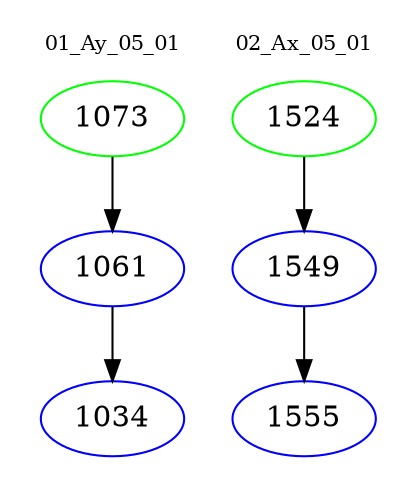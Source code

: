 digraph{
subgraph cluster_0 {
color = white
label = "01_Ay_05_01";
fontsize=10;
T0_1073 [label="1073", color="green"]
T0_1073 -> T0_1061 [color="black"]
T0_1061 [label="1061", color="blue"]
T0_1061 -> T0_1034 [color="black"]
T0_1034 [label="1034", color="blue"]
}
subgraph cluster_1 {
color = white
label = "02_Ax_05_01";
fontsize=10;
T1_1524 [label="1524", color="green"]
T1_1524 -> T1_1549 [color="black"]
T1_1549 [label="1549", color="blue"]
T1_1549 -> T1_1555 [color="black"]
T1_1555 [label="1555", color="blue"]
}
}
